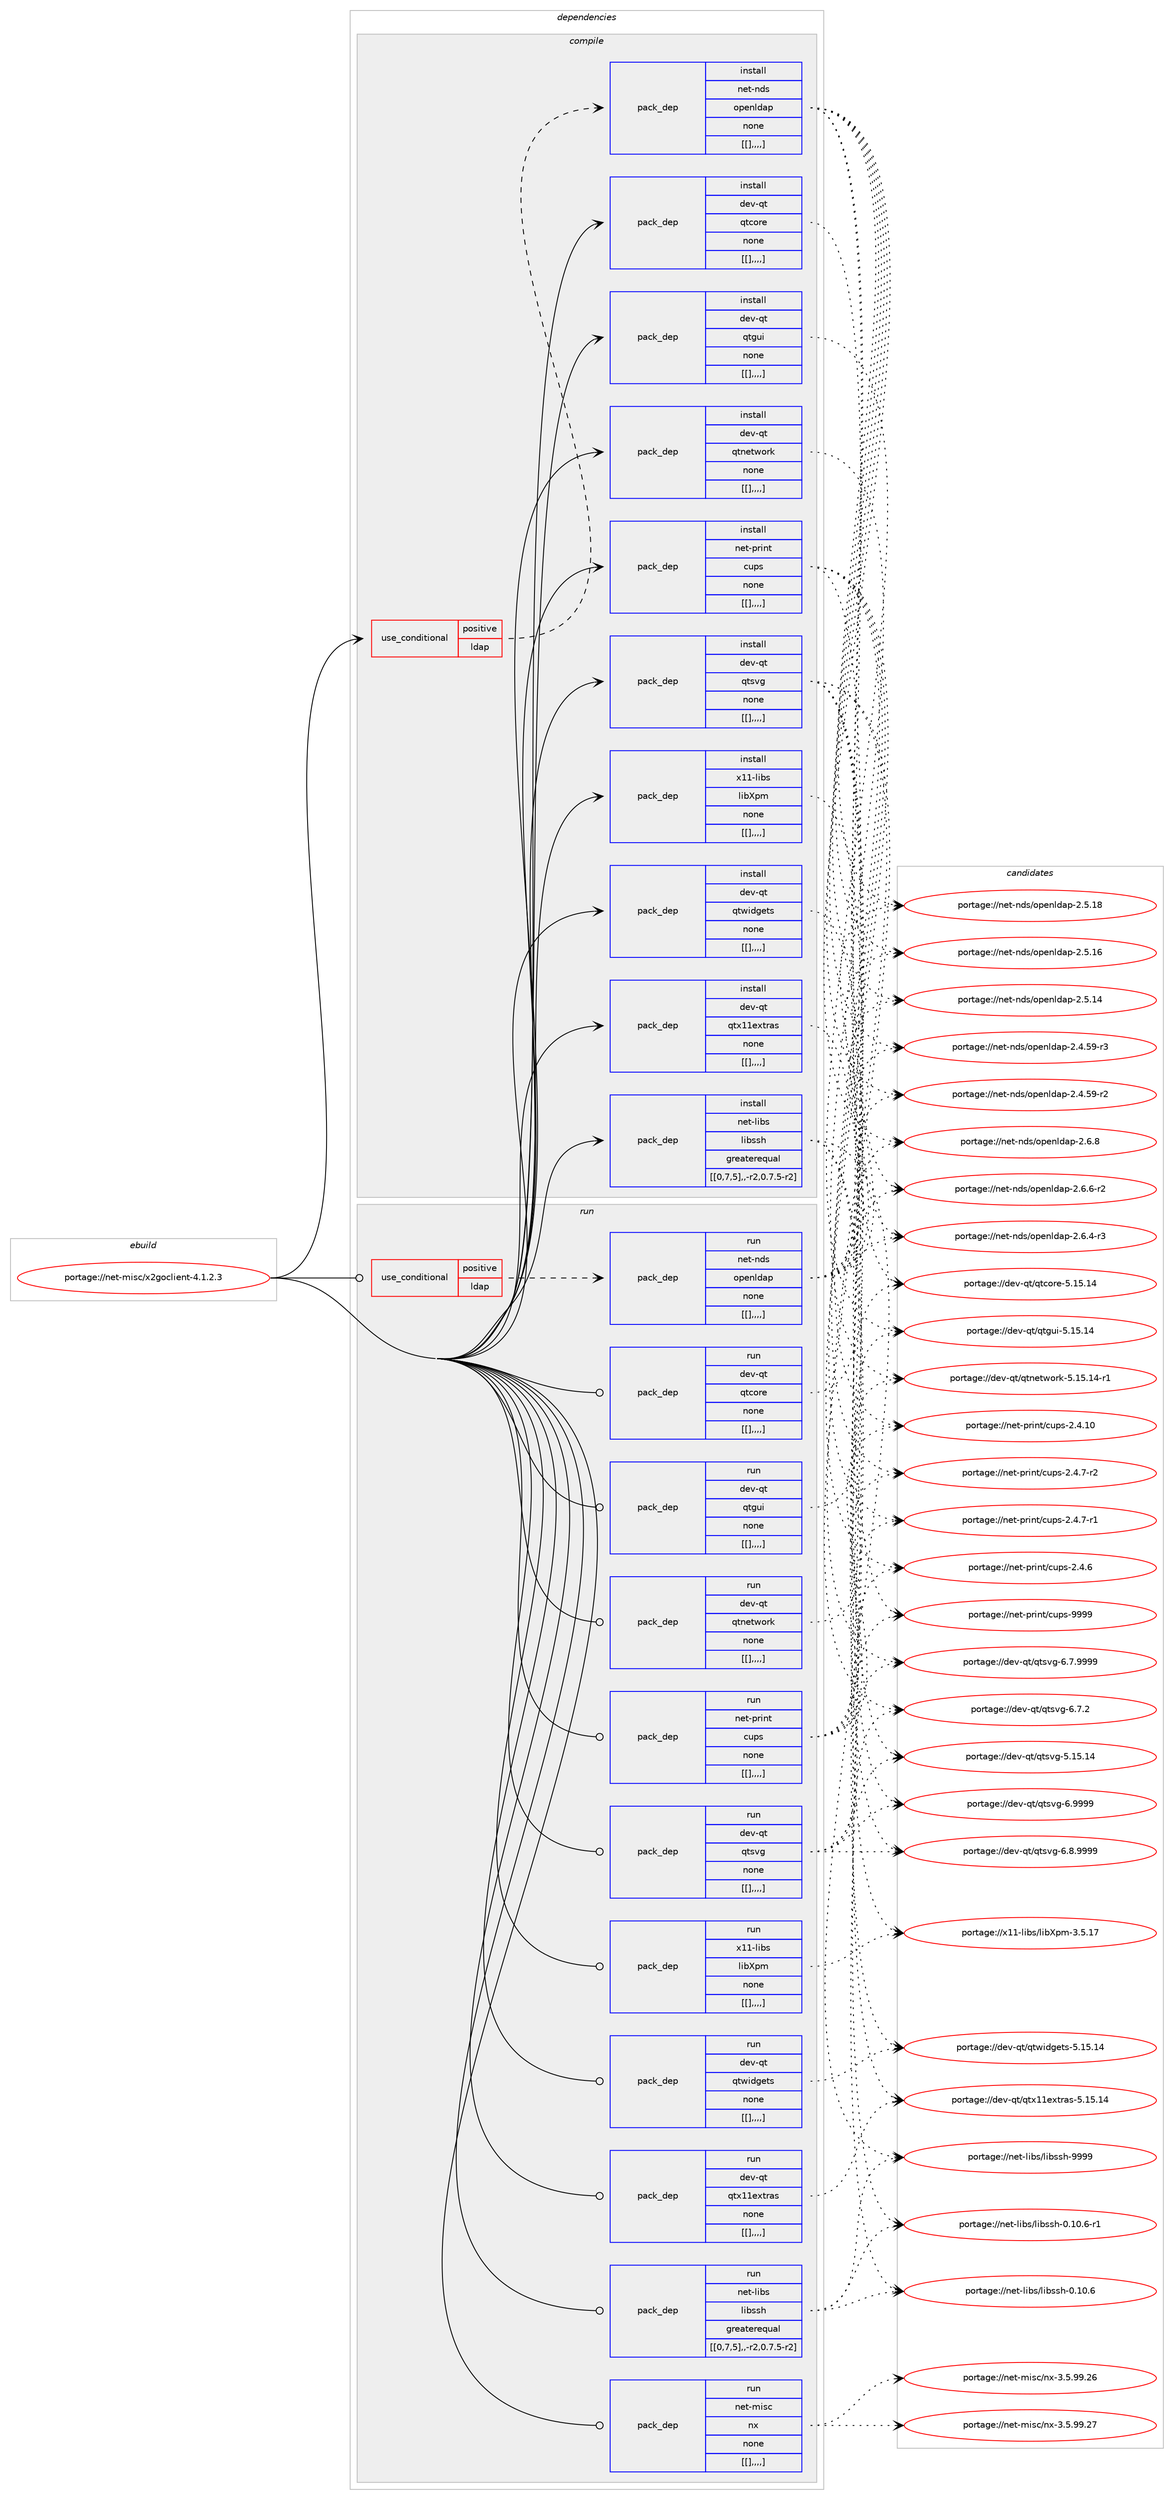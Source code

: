 digraph prolog {

# *************
# Graph options
# *************

newrank=true;
concentrate=true;
compound=true;
graph [rankdir=LR,fontname=Helvetica,fontsize=10,ranksep=1.5];#, ranksep=2.5, nodesep=0.2];
edge  [arrowhead=vee];
node  [fontname=Helvetica,fontsize=10];

# **********
# The ebuild
# **********

subgraph cluster_leftcol {
color=gray;
label=<<i>ebuild</i>>;
id [label="portage://net-misc/x2goclient-4.1.2.3", color=red, width=4, href="../net-misc/x2goclient-4.1.2.3.svg"];
}

# ****************
# The dependencies
# ****************

subgraph cluster_midcol {
color=gray;
label=<<i>dependencies</i>>;
subgraph cluster_compile {
fillcolor="#eeeeee";
style=filled;
label=<<i>compile</i>>;
subgraph cond103523 {
dependency394465 [label=<<TABLE BORDER="0" CELLBORDER="1" CELLSPACING="0" CELLPADDING="4"><TR><TD ROWSPAN="3" CELLPADDING="10">use_conditional</TD></TR><TR><TD>positive</TD></TR><TR><TD>ldap</TD></TR></TABLE>>, shape=none, color=red];
subgraph pack288053 {
dependency394466 [label=<<TABLE BORDER="0" CELLBORDER="1" CELLSPACING="0" CELLPADDING="4" WIDTH="220"><TR><TD ROWSPAN="6" CELLPADDING="30">pack_dep</TD></TR><TR><TD WIDTH="110">install</TD></TR><TR><TD>net-nds</TD></TR><TR><TD>openldap</TD></TR><TR><TD>none</TD></TR><TR><TD>[[],,,,]</TD></TR></TABLE>>, shape=none, color=blue];
}
dependency394465:e -> dependency394466:w [weight=20,style="dashed",arrowhead="vee"];
}
id:e -> dependency394465:w [weight=20,style="solid",arrowhead="vee"];
subgraph pack288054 {
dependency394467 [label=<<TABLE BORDER="0" CELLBORDER="1" CELLSPACING="0" CELLPADDING="4" WIDTH="220"><TR><TD ROWSPAN="6" CELLPADDING="30">pack_dep</TD></TR><TR><TD WIDTH="110">install</TD></TR><TR><TD>dev-qt</TD></TR><TR><TD>qtcore</TD></TR><TR><TD>none</TD></TR><TR><TD>[[],,,,]</TD></TR></TABLE>>, shape=none, color=blue];
}
id:e -> dependency394467:w [weight=20,style="solid",arrowhead="vee"];
subgraph pack288055 {
dependency394468 [label=<<TABLE BORDER="0" CELLBORDER="1" CELLSPACING="0" CELLPADDING="4" WIDTH="220"><TR><TD ROWSPAN="6" CELLPADDING="30">pack_dep</TD></TR><TR><TD WIDTH="110">install</TD></TR><TR><TD>dev-qt</TD></TR><TR><TD>qtgui</TD></TR><TR><TD>none</TD></TR><TR><TD>[[],,,,]</TD></TR></TABLE>>, shape=none, color=blue];
}
id:e -> dependency394468:w [weight=20,style="solid",arrowhead="vee"];
subgraph pack288056 {
dependency394469 [label=<<TABLE BORDER="0" CELLBORDER="1" CELLSPACING="0" CELLPADDING="4" WIDTH="220"><TR><TD ROWSPAN="6" CELLPADDING="30">pack_dep</TD></TR><TR><TD WIDTH="110">install</TD></TR><TR><TD>dev-qt</TD></TR><TR><TD>qtnetwork</TD></TR><TR><TD>none</TD></TR><TR><TD>[[],,,,]</TD></TR></TABLE>>, shape=none, color=blue];
}
id:e -> dependency394469:w [weight=20,style="solid",arrowhead="vee"];
subgraph pack288057 {
dependency394470 [label=<<TABLE BORDER="0" CELLBORDER="1" CELLSPACING="0" CELLPADDING="4" WIDTH="220"><TR><TD ROWSPAN="6" CELLPADDING="30">pack_dep</TD></TR><TR><TD WIDTH="110">install</TD></TR><TR><TD>dev-qt</TD></TR><TR><TD>qtsvg</TD></TR><TR><TD>none</TD></TR><TR><TD>[[],,,,]</TD></TR></TABLE>>, shape=none, color=blue];
}
id:e -> dependency394470:w [weight=20,style="solid",arrowhead="vee"];
subgraph pack288058 {
dependency394471 [label=<<TABLE BORDER="0" CELLBORDER="1" CELLSPACING="0" CELLPADDING="4" WIDTH="220"><TR><TD ROWSPAN="6" CELLPADDING="30">pack_dep</TD></TR><TR><TD WIDTH="110">install</TD></TR><TR><TD>dev-qt</TD></TR><TR><TD>qtwidgets</TD></TR><TR><TD>none</TD></TR><TR><TD>[[],,,,]</TD></TR></TABLE>>, shape=none, color=blue];
}
id:e -> dependency394471:w [weight=20,style="solid",arrowhead="vee"];
subgraph pack288059 {
dependency394472 [label=<<TABLE BORDER="0" CELLBORDER="1" CELLSPACING="0" CELLPADDING="4" WIDTH="220"><TR><TD ROWSPAN="6" CELLPADDING="30">pack_dep</TD></TR><TR><TD WIDTH="110">install</TD></TR><TR><TD>dev-qt</TD></TR><TR><TD>qtx11extras</TD></TR><TR><TD>none</TD></TR><TR><TD>[[],,,,]</TD></TR></TABLE>>, shape=none, color=blue];
}
id:e -> dependency394472:w [weight=20,style="solid",arrowhead="vee"];
subgraph pack288060 {
dependency394473 [label=<<TABLE BORDER="0" CELLBORDER="1" CELLSPACING="0" CELLPADDING="4" WIDTH="220"><TR><TD ROWSPAN="6" CELLPADDING="30">pack_dep</TD></TR><TR><TD WIDTH="110">install</TD></TR><TR><TD>net-libs</TD></TR><TR><TD>libssh</TD></TR><TR><TD>greaterequal</TD></TR><TR><TD>[[0,7,5],,-r2,0.7.5-r2]</TD></TR></TABLE>>, shape=none, color=blue];
}
id:e -> dependency394473:w [weight=20,style="solid",arrowhead="vee"];
subgraph pack288061 {
dependency394474 [label=<<TABLE BORDER="0" CELLBORDER="1" CELLSPACING="0" CELLPADDING="4" WIDTH="220"><TR><TD ROWSPAN="6" CELLPADDING="30">pack_dep</TD></TR><TR><TD WIDTH="110">install</TD></TR><TR><TD>net-print</TD></TR><TR><TD>cups</TD></TR><TR><TD>none</TD></TR><TR><TD>[[],,,,]</TD></TR></TABLE>>, shape=none, color=blue];
}
id:e -> dependency394474:w [weight=20,style="solid",arrowhead="vee"];
subgraph pack288062 {
dependency394475 [label=<<TABLE BORDER="0" CELLBORDER="1" CELLSPACING="0" CELLPADDING="4" WIDTH="220"><TR><TD ROWSPAN="6" CELLPADDING="30">pack_dep</TD></TR><TR><TD WIDTH="110">install</TD></TR><TR><TD>x11-libs</TD></TR><TR><TD>libXpm</TD></TR><TR><TD>none</TD></TR><TR><TD>[[],,,,]</TD></TR></TABLE>>, shape=none, color=blue];
}
id:e -> dependency394475:w [weight=20,style="solid",arrowhead="vee"];
}
subgraph cluster_compileandrun {
fillcolor="#eeeeee";
style=filled;
label=<<i>compile and run</i>>;
}
subgraph cluster_run {
fillcolor="#eeeeee";
style=filled;
label=<<i>run</i>>;
subgraph cond103524 {
dependency394476 [label=<<TABLE BORDER="0" CELLBORDER="1" CELLSPACING="0" CELLPADDING="4"><TR><TD ROWSPAN="3" CELLPADDING="10">use_conditional</TD></TR><TR><TD>positive</TD></TR><TR><TD>ldap</TD></TR></TABLE>>, shape=none, color=red];
subgraph pack288063 {
dependency394477 [label=<<TABLE BORDER="0" CELLBORDER="1" CELLSPACING="0" CELLPADDING="4" WIDTH="220"><TR><TD ROWSPAN="6" CELLPADDING="30">pack_dep</TD></TR><TR><TD WIDTH="110">run</TD></TR><TR><TD>net-nds</TD></TR><TR><TD>openldap</TD></TR><TR><TD>none</TD></TR><TR><TD>[[],,,,]</TD></TR></TABLE>>, shape=none, color=blue];
}
dependency394476:e -> dependency394477:w [weight=20,style="dashed",arrowhead="vee"];
}
id:e -> dependency394476:w [weight=20,style="solid",arrowhead="odot"];
subgraph pack288064 {
dependency394478 [label=<<TABLE BORDER="0" CELLBORDER="1" CELLSPACING="0" CELLPADDING="4" WIDTH="220"><TR><TD ROWSPAN="6" CELLPADDING="30">pack_dep</TD></TR><TR><TD WIDTH="110">run</TD></TR><TR><TD>dev-qt</TD></TR><TR><TD>qtcore</TD></TR><TR><TD>none</TD></TR><TR><TD>[[],,,,]</TD></TR></TABLE>>, shape=none, color=blue];
}
id:e -> dependency394478:w [weight=20,style="solid",arrowhead="odot"];
subgraph pack288065 {
dependency394479 [label=<<TABLE BORDER="0" CELLBORDER="1" CELLSPACING="0" CELLPADDING="4" WIDTH="220"><TR><TD ROWSPAN="6" CELLPADDING="30">pack_dep</TD></TR><TR><TD WIDTH="110">run</TD></TR><TR><TD>dev-qt</TD></TR><TR><TD>qtgui</TD></TR><TR><TD>none</TD></TR><TR><TD>[[],,,,]</TD></TR></TABLE>>, shape=none, color=blue];
}
id:e -> dependency394479:w [weight=20,style="solid",arrowhead="odot"];
subgraph pack288066 {
dependency394480 [label=<<TABLE BORDER="0" CELLBORDER="1" CELLSPACING="0" CELLPADDING="4" WIDTH="220"><TR><TD ROWSPAN="6" CELLPADDING="30">pack_dep</TD></TR><TR><TD WIDTH="110">run</TD></TR><TR><TD>dev-qt</TD></TR><TR><TD>qtnetwork</TD></TR><TR><TD>none</TD></TR><TR><TD>[[],,,,]</TD></TR></TABLE>>, shape=none, color=blue];
}
id:e -> dependency394480:w [weight=20,style="solid",arrowhead="odot"];
subgraph pack288067 {
dependency394481 [label=<<TABLE BORDER="0" CELLBORDER="1" CELLSPACING="0" CELLPADDING="4" WIDTH="220"><TR><TD ROWSPAN="6" CELLPADDING="30">pack_dep</TD></TR><TR><TD WIDTH="110">run</TD></TR><TR><TD>dev-qt</TD></TR><TR><TD>qtsvg</TD></TR><TR><TD>none</TD></TR><TR><TD>[[],,,,]</TD></TR></TABLE>>, shape=none, color=blue];
}
id:e -> dependency394481:w [weight=20,style="solid",arrowhead="odot"];
subgraph pack288068 {
dependency394482 [label=<<TABLE BORDER="0" CELLBORDER="1" CELLSPACING="0" CELLPADDING="4" WIDTH="220"><TR><TD ROWSPAN="6" CELLPADDING="30">pack_dep</TD></TR><TR><TD WIDTH="110">run</TD></TR><TR><TD>dev-qt</TD></TR><TR><TD>qtwidgets</TD></TR><TR><TD>none</TD></TR><TR><TD>[[],,,,]</TD></TR></TABLE>>, shape=none, color=blue];
}
id:e -> dependency394482:w [weight=20,style="solid",arrowhead="odot"];
subgraph pack288069 {
dependency394483 [label=<<TABLE BORDER="0" CELLBORDER="1" CELLSPACING="0" CELLPADDING="4" WIDTH="220"><TR><TD ROWSPAN="6" CELLPADDING="30">pack_dep</TD></TR><TR><TD WIDTH="110">run</TD></TR><TR><TD>dev-qt</TD></TR><TR><TD>qtx11extras</TD></TR><TR><TD>none</TD></TR><TR><TD>[[],,,,]</TD></TR></TABLE>>, shape=none, color=blue];
}
id:e -> dependency394483:w [weight=20,style="solid",arrowhead="odot"];
subgraph pack288070 {
dependency394484 [label=<<TABLE BORDER="0" CELLBORDER="1" CELLSPACING="0" CELLPADDING="4" WIDTH="220"><TR><TD ROWSPAN="6" CELLPADDING="30">pack_dep</TD></TR><TR><TD WIDTH="110">run</TD></TR><TR><TD>net-libs</TD></TR><TR><TD>libssh</TD></TR><TR><TD>greaterequal</TD></TR><TR><TD>[[0,7,5],,-r2,0.7.5-r2]</TD></TR></TABLE>>, shape=none, color=blue];
}
id:e -> dependency394484:w [weight=20,style="solid",arrowhead="odot"];
subgraph pack288071 {
dependency394485 [label=<<TABLE BORDER="0" CELLBORDER="1" CELLSPACING="0" CELLPADDING="4" WIDTH="220"><TR><TD ROWSPAN="6" CELLPADDING="30">pack_dep</TD></TR><TR><TD WIDTH="110">run</TD></TR><TR><TD>net-misc</TD></TR><TR><TD>nx</TD></TR><TR><TD>none</TD></TR><TR><TD>[[],,,,]</TD></TR></TABLE>>, shape=none, color=blue];
}
id:e -> dependency394485:w [weight=20,style="solid",arrowhead="odot"];
subgraph pack288072 {
dependency394486 [label=<<TABLE BORDER="0" CELLBORDER="1" CELLSPACING="0" CELLPADDING="4" WIDTH="220"><TR><TD ROWSPAN="6" CELLPADDING="30">pack_dep</TD></TR><TR><TD WIDTH="110">run</TD></TR><TR><TD>net-print</TD></TR><TR><TD>cups</TD></TR><TR><TD>none</TD></TR><TR><TD>[[],,,,]</TD></TR></TABLE>>, shape=none, color=blue];
}
id:e -> dependency394486:w [weight=20,style="solid",arrowhead="odot"];
subgraph pack288073 {
dependency394487 [label=<<TABLE BORDER="0" CELLBORDER="1" CELLSPACING="0" CELLPADDING="4" WIDTH="220"><TR><TD ROWSPAN="6" CELLPADDING="30">pack_dep</TD></TR><TR><TD WIDTH="110">run</TD></TR><TR><TD>x11-libs</TD></TR><TR><TD>libXpm</TD></TR><TR><TD>none</TD></TR><TR><TD>[[],,,,]</TD></TR></TABLE>>, shape=none, color=blue];
}
id:e -> dependency394487:w [weight=20,style="solid",arrowhead="odot"];
}
}

# **************
# The candidates
# **************

subgraph cluster_choices {
rank=same;
color=gray;
label=<<i>candidates</i>>;

subgraph choice288053 {
color=black;
nodesep=1;
choice110101116451101001154711111210111010810097112455046544656 [label="portage://net-nds/openldap-2.6.8", color=red, width=4,href="../net-nds/openldap-2.6.8.svg"];
choice1101011164511010011547111112101110108100971124550465446544511450 [label="portage://net-nds/openldap-2.6.6-r2", color=red, width=4,href="../net-nds/openldap-2.6.6-r2.svg"];
choice1101011164511010011547111112101110108100971124550465446524511451 [label="portage://net-nds/openldap-2.6.4-r3", color=red, width=4,href="../net-nds/openldap-2.6.4-r3.svg"];
choice11010111645110100115471111121011101081009711245504653464956 [label="portage://net-nds/openldap-2.5.18", color=red, width=4,href="../net-nds/openldap-2.5.18.svg"];
choice11010111645110100115471111121011101081009711245504653464954 [label="portage://net-nds/openldap-2.5.16", color=red, width=4,href="../net-nds/openldap-2.5.16.svg"];
choice11010111645110100115471111121011101081009711245504653464952 [label="portage://net-nds/openldap-2.5.14", color=red, width=4,href="../net-nds/openldap-2.5.14.svg"];
choice110101116451101001154711111210111010810097112455046524653574511451 [label="portage://net-nds/openldap-2.4.59-r3", color=red, width=4,href="../net-nds/openldap-2.4.59-r3.svg"];
choice110101116451101001154711111210111010810097112455046524653574511450 [label="portage://net-nds/openldap-2.4.59-r2", color=red, width=4,href="../net-nds/openldap-2.4.59-r2.svg"];
dependency394466:e -> choice110101116451101001154711111210111010810097112455046544656:w [style=dotted,weight="100"];
dependency394466:e -> choice1101011164511010011547111112101110108100971124550465446544511450:w [style=dotted,weight="100"];
dependency394466:e -> choice1101011164511010011547111112101110108100971124550465446524511451:w [style=dotted,weight="100"];
dependency394466:e -> choice11010111645110100115471111121011101081009711245504653464956:w [style=dotted,weight="100"];
dependency394466:e -> choice11010111645110100115471111121011101081009711245504653464954:w [style=dotted,weight="100"];
dependency394466:e -> choice11010111645110100115471111121011101081009711245504653464952:w [style=dotted,weight="100"];
dependency394466:e -> choice110101116451101001154711111210111010810097112455046524653574511451:w [style=dotted,weight="100"];
dependency394466:e -> choice110101116451101001154711111210111010810097112455046524653574511450:w [style=dotted,weight="100"];
}
subgraph choice288054 {
color=black;
nodesep=1;
choice1001011184511311647113116991111141014553464953464952 [label="portage://dev-qt/qtcore-5.15.14", color=red, width=4,href="../dev-qt/qtcore-5.15.14.svg"];
dependency394467:e -> choice1001011184511311647113116991111141014553464953464952:w [style=dotted,weight="100"];
}
subgraph choice288055 {
color=black;
nodesep=1;
choice10010111845113116471131161031171054553464953464952 [label="portage://dev-qt/qtgui-5.15.14", color=red, width=4,href="../dev-qt/qtgui-5.15.14.svg"];
dependency394468:e -> choice10010111845113116471131161031171054553464953464952:w [style=dotted,weight="100"];
}
subgraph choice288056 {
color=black;
nodesep=1;
choice100101118451131164711311611010111611911111410745534649534649524511449 [label="portage://dev-qt/qtnetwork-5.15.14-r1", color=red, width=4,href="../dev-qt/qtnetwork-5.15.14-r1.svg"];
dependency394469:e -> choice100101118451131164711311611010111611911111410745534649534649524511449:w [style=dotted,weight="100"];
}
subgraph choice288057 {
color=black;
nodesep=1;
choice100101118451131164711311611511810345544657575757 [label="portage://dev-qt/qtsvg-6.9999", color=red, width=4,href="../dev-qt/qtsvg-6.9999.svg"];
choice1001011184511311647113116115118103455446564657575757 [label="portage://dev-qt/qtsvg-6.8.9999", color=red, width=4,href="../dev-qt/qtsvg-6.8.9999.svg"];
choice1001011184511311647113116115118103455446554657575757 [label="portage://dev-qt/qtsvg-6.7.9999", color=red, width=4,href="../dev-qt/qtsvg-6.7.9999.svg"];
choice1001011184511311647113116115118103455446554650 [label="portage://dev-qt/qtsvg-6.7.2", color=red, width=4,href="../dev-qt/qtsvg-6.7.2.svg"];
choice10010111845113116471131161151181034553464953464952 [label="portage://dev-qt/qtsvg-5.15.14", color=red, width=4,href="../dev-qt/qtsvg-5.15.14.svg"];
dependency394470:e -> choice100101118451131164711311611511810345544657575757:w [style=dotted,weight="100"];
dependency394470:e -> choice1001011184511311647113116115118103455446564657575757:w [style=dotted,weight="100"];
dependency394470:e -> choice1001011184511311647113116115118103455446554657575757:w [style=dotted,weight="100"];
dependency394470:e -> choice1001011184511311647113116115118103455446554650:w [style=dotted,weight="100"];
dependency394470:e -> choice10010111845113116471131161151181034553464953464952:w [style=dotted,weight="100"];
}
subgraph choice288058 {
color=black;
nodesep=1;
choice10010111845113116471131161191051001031011161154553464953464952 [label="portage://dev-qt/qtwidgets-5.15.14", color=red, width=4,href="../dev-qt/qtwidgets-5.15.14.svg"];
dependency394471:e -> choice10010111845113116471131161191051001031011161154553464953464952:w [style=dotted,weight="100"];
}
subgraph choice288059 {
color=black;
nodesep=1;
choice10010111845113116471131161204949101120116114971154553464953464952 [label="portage://dev-qt/qtx11extras-5.15.14", color=red, width=4,href="../dev-qt/qtx11extras-5.15.14.svg"];
dependency394472:e -> choice10010111845113116471131161204949101120116114971154553464953464952:w [style=dotted,weight="100"];
}
subgraph choice288060 {
color=black;
nodesep=1;
choice110101116451081059811547108105981151151044557575757 [label="portage://net-libs/libssh-9999", color=red, width=4,href="../net-libs/libssh-9999.svg"];
choice11010111645108105981154710810598115115104454846494846544511449 [label="portage://net-libs/libssh-0.10.6-r1", color=red, width=4,href="../net-libs/libssh-0.10.6-r1.svg"];
choice1101011164510810598115471081059811511510445484649484654 [label="portage://net-libs/libssh-0.10.6", color=red, width=4,href="../net-libs/libssh-0.10.6.svg"];
dependency394473:e -> choice110101116451081059811547108105981151151044557575757:w [style=dotted,weight="100"];
dependency394473:e -> choice11010111645108105981154710810598115115104454846494846544511449:w [style=dotted,weight="100"];
dependency394473:e -> choice1101011164510810598115471081059811511510445484649484654:w [style=dotted,weight="100"];
}
subgraph choice288061 {
color=black;
nodesep=1;
choice1101011164511211410511011647991171121154557575757 [label="portage://net-print/cups-9999", color=red, width=4,href="../net-print/cups-9999.svg"];
choice11010111645112114105110116479911711211545504652464948 [label="portage://net-print/cups-2.4.10", color=red, width=4,href="../net-print/cups-2.4.10.svg"];
choice1101011164511211410511011647991171121154550465246554511450 [label="portage://net-print/cups-2.4.7-r2", color=red, width=4,href="../net-print/cups-2.4.7-r2.svg"];
choice1101011164511211410511011647991171121154550465246554511449 [label="portage://net-print/cups-2.4.7-r1", color=red, width=4,href="../net-print/cups-2.4.7-r1.svg"];
choice110101116451121141051101164799117112115455046524654 [label="portage://net-print/cups-2.4.6", color=red, width=4,href="../net-print/cups-2.4.6.svg"];
dependency394474:e -> choice1101011164511211410511011647991171121154557575757:w [style=dotted,weight="100"];
dependency394474:e -> choice11010111645112114105110116479911711211545504652464948:w [style=dotted,weight="100"];
dependency394474:e -> choice1101011164511211410511011647991171121154550465246554511450:w [style=dotted,weight="100"];
dependency394474:e -> choice1101011164511211410511011647991171121154550465246554511449:w [style=dotted,weight="100"];
dependency394474:e -> choice110101116451121141051101164799117112115455046524654:w [style=dotted,weight="100"];
}
subgraph choice288062 {
color=black;
nodesep=1;
choice1204949451081059811547108105988811210945514653464955 [label="portage://x11-libs/libXpm-3.5.17", color=red, width=4,href="../x11-libs/libXpm-3.5.17.svg"];
dependency394475:e -> choice1204949451081059811547108105988811210945514653464955:w [style=dotted,weight="100"];
}
subgraph choice288063 {
color=black;
nodesep=1;
choice110101116451101001154711111210111010810097112455046544656 [label="portage://net-nds/openldap-2.6.8", color=red, width=4,href="../net-nds/openldap-2.6.8.svg"];
choice1101011164511010011547111112101110108100971124550465446544511450 [label="portage://net-nds/openldap-2.6.6-r2", color=red, width=4,href="../net-nds/openldap-2.6.6-r2.svg"];
choice1101011164511010011547111112101110108100971124550465446524511451 [label="portage://net-nds/openldap-2.6.4-r3", color=red, width=4,href="../net-nds/openldap-2.6.4-r3.svg"];
choice11010111645110100115471111121011101081009711245504653464956 [label="portage://net-nds/openldap-2.5.18", color=red, width=4,href="../net-nds/openldap-2.5.18.svg"];
choice11010111645110100115471111121011101081009711245504653464954 [label="portage://net-nds/openldap-2.5.16", color=red, width=4,href="../net-nds/openldap-2.5.16.svg"];
choice11010111645110100115471111121011101081009711245504653464952 [label="portage://net-nds/openldap-2.5.14", color=red, width=4,href="../net-nds/openldap-2.5.14.svg"];
choice110101116451101001154711111210111010810097112455046524653574511451 [label="portage://net-nds/openldap-2.4.59-r3", color=red, width=4,href="../net-nds/openldap-2.4.59-r3.svg"];
choice110101116451101001154711111210111010810097112455046524653574511450 [label="portage://net-nds/openldap-2.4.59-r2", color=red, width=4,href="../net-nds/openldap-2.4.59-r2.svg"];
dependency394477:e -> choice110101116451101001154711111210111010810097112455046544656:w [style=dotted,weight="100"];
dependency394477:e -> choice1101011164511010011547111112101110108100971124550465446544511450:w [style=dotted,weight="100"];
dependency394477:e -> choice1101011164511010011547111112101110108100971124550465446524511451:w [style=dotted,weight="100"];
dependency394477:e -> choice11010111645110100115471111121011101081009711245504653464956:w [style=dotted,weight="100"];
dependency394477:e -> choice11010111645110100115471111121011101081009711245504653464954:w [style=dotted,weight="100"];
dependency394477:e -> choice11010111645110100115471111121011101081009711245504653464952:w [style=dotted,weight="100"];
dependency394477:e -> choice110101116451101001154711111210111010810097112455046524653574511451:w [style=dotted,weight="100"];
dependency394477:e -> choice110101116451101001154711111210111010810097112455046524653574511450:w [style=dotted,weight="100"];
}
subgraph choice288064 {
color=black;
nodesep=1;
choice1001011184511311647113116991111141014553464953464952 [label="portage://dev-qt/qtcore-5.15.14", color=red, width=4,href="../dev-qt/qtcore-5.15.14.svg"];
dependency394478:e -> choice1001011184511311647113116991111141014553464953464952:w [style=dotted,weight="100"];
}
subgraph choice288065 {
color=black;
nodesep=1;
choice10010111845113116471131161031171054553464953464952 [label="portage://dev-qt/qtgui-5.15.14", color=red, width=4,href="../dev-qt/qtgui-5.15.14.svg"];
dependency394479:e -> choice10010111845113116471131161031171054553464953464952:w [style=dotted,weight="100"];
}
subgraph choice288066 {
color=black;
nodesep=1;
choice100101118451131164711311611010111611911111410745534649534649524511449 [label="portage://dev-qt/qtnetwork-5.15.14-r1", color=red, width=4,href="../dev-qt/qtnetwork-5.15.14-r1.svg"];
dependency394480:e -> choice100101118451131164711311611010111611911111410745534649534649524511449:w [style=dotted,weight="100"];
}
subgraph choice288067 {
color=black;
nodesep=1;
choice100101118451131164711311611511810345544657575757 [label="portage://dev-qt/qtsvg-6.9999", color=red, width=4,href="../dev-qt/qtsvg-6.9999.svg"];
choice1001011184511311647113116115118103455446564657575757 [label="portage://dev-qt/qtsvg-6.8.9999", color=red, width=4,href="../dev-qt/qtsvg-6.8.9999.svg"];
choice1001011184511311647113116115118103455446554657575757 [label="portage://dev-qt/qtsvg-6.7.9999", color=red, width=4,href="../dev-qt/qtsvg-6.7.9999.svg"];
choice1001011184511311647113116115118103455446554650 [label="portage://dev-qt/qtsvg-6.7.2", color=red, width=4,href="../dev-qt/qtsvg-6.7.2.svg"];
choice10010111845113116471131161151181034553464953464952 [label="portage://dev-qt/qtsvg-5.15.14", color=red, width=4,href="../dev-qt/qtsvg-5.15.14.svg"];
dependency394481:e -> choice100101118451131164711311611511810345544657575757:w [style=dotted,weight="100"];
dependency394481:e -> choice1001011184511311647113116115118103455446564657575757:w [style=dotted,weight="100"];
dependency394481:e -> choice1001011184511311647113116115118103455446554657575757:w [style=dotted,weight="100"];
dependency394481:e -> choice1001011184511311647113116115118103455446554650:w [style=dotted,weight="100"];
dependency394481:e -> choice10010111845113116471131161151181034553464953464952:w [style=dotted,weight="100"];
}
subgraph choice288068 {
color=black;
nodesep=1;
choice10010111845113116471131161191051001031011161154553464953464952 [label="portage://dev-qt/qtwidgets-5.15.14", color=red, width=4,href="../dev-qt/qtwidgets-5.15.14.svg"];
dependency394482:e -> choice10010111845113116471131161191051001031011161154553464953464952:w [style=dotted,weight="100"];
}
subgraph choice288069 {
color=black;
nodesep=1;
choice10010111845113116471131161204949101120116114971154553464953464952 [label="portage://dev-qt/qtx11extras-5.15.14", color=red, width=4,href="../dev-qt/qtx11extras-5.15.14.svg"];
dependency394483:e -> choice10010111845113116471131161204949101120116114971154553464953464952:w [style=dotted,weight="100"];
}
subgraph choice288070 {
color=black;
nodesep=1;
choice110101116451081059811547108105981151151044557575757 [label="portage://net-libs/libssh-9999", color=red, width=4,href="../net-libs/libssh-9999.svg"];
choice11010111645108105981154710810598115115104454846494846544511449 [label="portage://net-libs/libssh-0.10.6-r1", color=red, width=4,href="../net-libs/libssh-0.10.6-r1.svg"];
choice1101011164510810598115471081059811511510445484649484654 [label="portage://net-libs/libssh-0.10.6", color=red, width=4,href="../net-libs/libssh-0.10.6.svg"];
dependency394484:e -> choice110101116451081059811547108105981151151044557575757:w [style=dotted,weight="100"];
dependency394484:e -> choice11010111645108105981154710810598115115104454846494846544511449:w [style=dotted,weight="100"];
dependency394484:e -> choice1101011164510810598115471081059811511510445484649484654:w [style=dotted,weight="100"];
}
subgraph choice288071 {
color=black;
nodesep=1;
choice11010111645109105115994711012045514653465757465055 [label="portage://net-misc/nx-3.5.99.27", color=red, width=4,href="../net-misc/nx-3.5.99.27.svg"];
choice11010111645109105115994711012045514653465757465054 [label="portage://net-misc/nx-3.5.99.26", color=red, width=4,href="../net-misc/nx-3.5.99.26.svg"];
dependency394485:e -> choice11010111645109105115994711012045514653465757465055:w [style=dotted,weight="100"];
dependency394485:e -> choice11010111645109105115994711012045514653465757465054:w [style=dotted,weight="100"];
}
subgraph choice288072 {
color=black;
nodesep=1;
choice1101011164511211410511011647991171121154557575757 [label="portage://net-print/cups-9999", color=red, width=4,href="../net-print/cups-9999.svg"];
choice11010111645112114105110116479911711211545504652464948 [label="portage://net-print/cups-2.4.10", color=red, width=4,href="../net-print/cups-2.4.10.svg"];
choice1101011164511211410511011647991171121154550465246554511450 [label="portage://net-print/cups-2.4.7-r2", color=red, width=4,href="../net-print/cups-2.4.7-r2.svg"];
choice1101011164511211410511011647991171121154550465246554511449 [label="portage://net-print/cups-2.4.7-r1", color=red, width=4,href="../net-print/cups-2.4.7-r1.svg"];
choice110101116451121141051101164799117112115455046524654 [label="portage://net-print/cups-2.4.6", color=red, width=4,href="../net-print/cups-2.4.6.svg"];
dependency394486:e -> choice1101011164511211410511011647991171121154557575757:w [style=dotted,weight="100"];
dependency394486:e -> choice11010111645112114105110116479911711211545504652464948:w [style=dotted,weight="100"];
dependency394486:e -> choice1101011164511211410511011647991171121154550465246554511450:w [style=dotted,weight="100"];
dependency394486:e -> choice1101011164511211410511011647991171121154550465246554511449:w [style=dotted,weight="100"];
dependency394486:e -> choice110101116451121141051101164799117112115455046524654:w [style=dotted,weight="100"];
}
subgraph choice288073 {
color=black;
nodesep=1;
choice1204949451081059811547108105988811210945514653464955 [label="portage://x11-libs/libXpm-3.5.17", color=red, width=4,href="../x11-libs/libXpm-3.5.17.svg"];
dependency394487:e -> choice1204949451081059811547108105988811210945514653464955:w [style=dotted,weight="100"];
}
}

}
